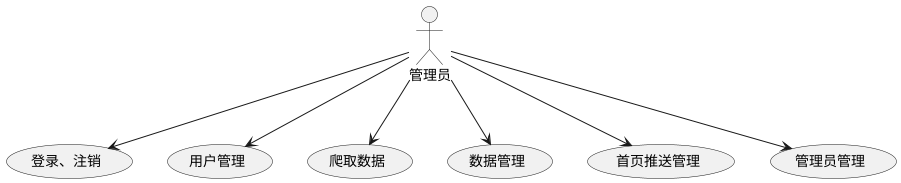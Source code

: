 @startuml
管理员-down->(登录、注销)
管理员-down->(用户管理)
管理员-down->(爬取数据)
管理员-down->(数据管理)
管理员-down->(首页推送管理)
管理员-down->(管理员管理)
@enduml